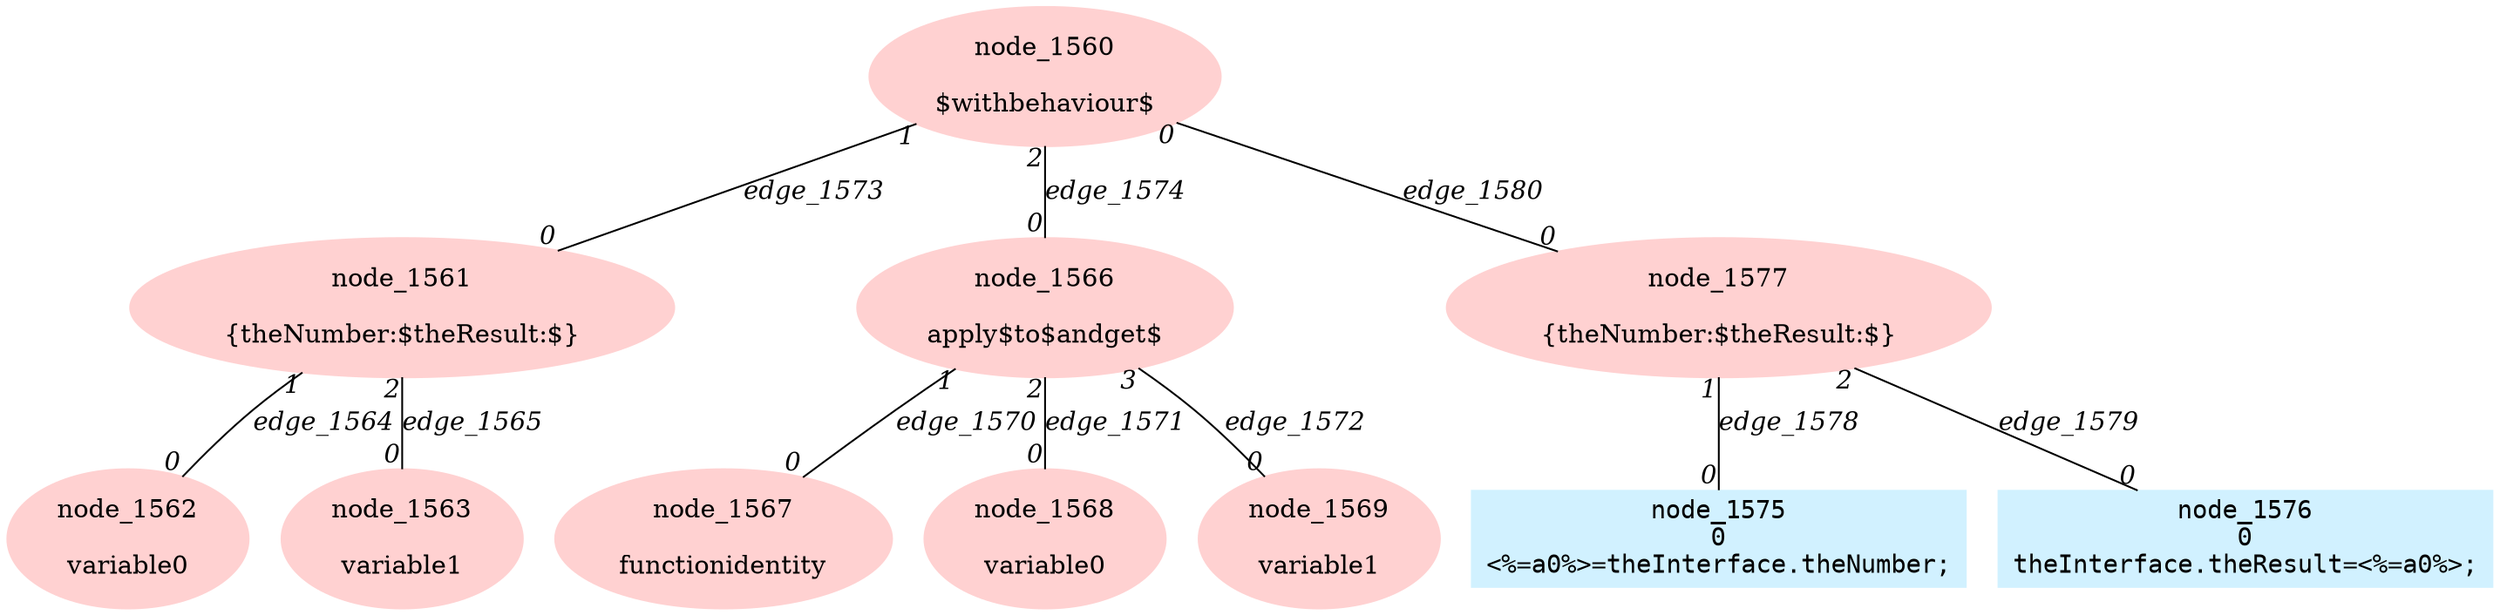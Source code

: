 digraph g{node_1560 [shape=ellipse, style=filled, color="#ffd1d1", label="node_1560

$withbehaviour$" ]
node_1561 [shape=ellipse, style=filled, color="#ffd1d1", label="node_1561

{theNumber:$theResult:$}" ]
node_1562 [shape=ellipse, style=filled, color="#ffd1d1", label="node_1562

variable0" ]
node_1563 [shape=ellipse, style=filled, color="#ffd1d1", label="node_1563

variable1" ]
node_1566 [shape=ellipse, style=filled, color="#ffd1d1", label="node_1566

apply$to$andget$" ]
node_1567 [shape=ellipse, style=filled, color="#ffd1d1", label="node_1567

functionidentity" ]
node_1568 [shape=ellipse, style=filled, color="#ffd1d1", label="node_1568

variable0" ]
node_1569 [shape=ellipse, style=filled, color="#ffd1d1", label="node_1569

variable1" ]
node_1577 [shape=ellipse, style=filled, color="#ffd1d1", label="node_1577

{theNumber:$theResult:$}" ]
node_1575 [shape=box, style=filled, color="#d1f1ff", fontname="Courier", label="node_1575
0
<%=a0%>=theInterface.theNumber;
" ]
node_1576 [shape=box, style=filled, color="#d1f1ff", fontname="Courier", label="node_1576
0
theInterface.theResult=<%=a0%>;
" ]
node_1561 -> node_1562 [dir=none, arrowHead=none, fontname="Times-Italic", label="edge_1564",  headlabel="0", taillabel="1" ]
node_1561 -> node_1563 [dir=none, arrowHead=none, fontname="Times-Italic", label="edge_1565",  headlabel="0", taillabel="2" ]
node_1566 -> node_1567 [dir=none, arrowHead=none, fontname="Times-Italic", label="edge_1570",  headlabel="0", taillabel="1" ]
node_1566 -> node_1568 [dir=none, arrowHead=none, fontname="Times-Italic", label="edge_1571",  headlabel="0", taillabel="2" ]
node_1566 -> node_1569 [dir=none, arrowHead=none, fontname="Times-Italic", label="edge_1572",  headlabel="0", taillabel="3" ]
node_1560 -> node_1561 [dir=none, arrowHead=none, fontname="Times-Italic", label="edge_1573",  headlabel="0", taillabel="1" ]
node_1560 -> node_1566 [dir=none, arrowHead=none, fontname="Times-Italic", label="edge_1574",  headlabel="0", taillabel="2" ]
node_1577 -> node_1575 [dir=none, arrowHead=none, fontname="Times-Italic", label="edge_1578",  headlabel="0", taillabel="1" ]
node_1577 -> node_1576 [dir=none, arrowHead=none, fontname="Times-Italic", label="edge_1579",  headlabel="0", taillabel="2" ]
node_1560 -> node_1577 [dir=none, arrowHead=none, fontname="Times-Italic", label="edge_1580",  headlabel="0", taillabel="0" ]
}
